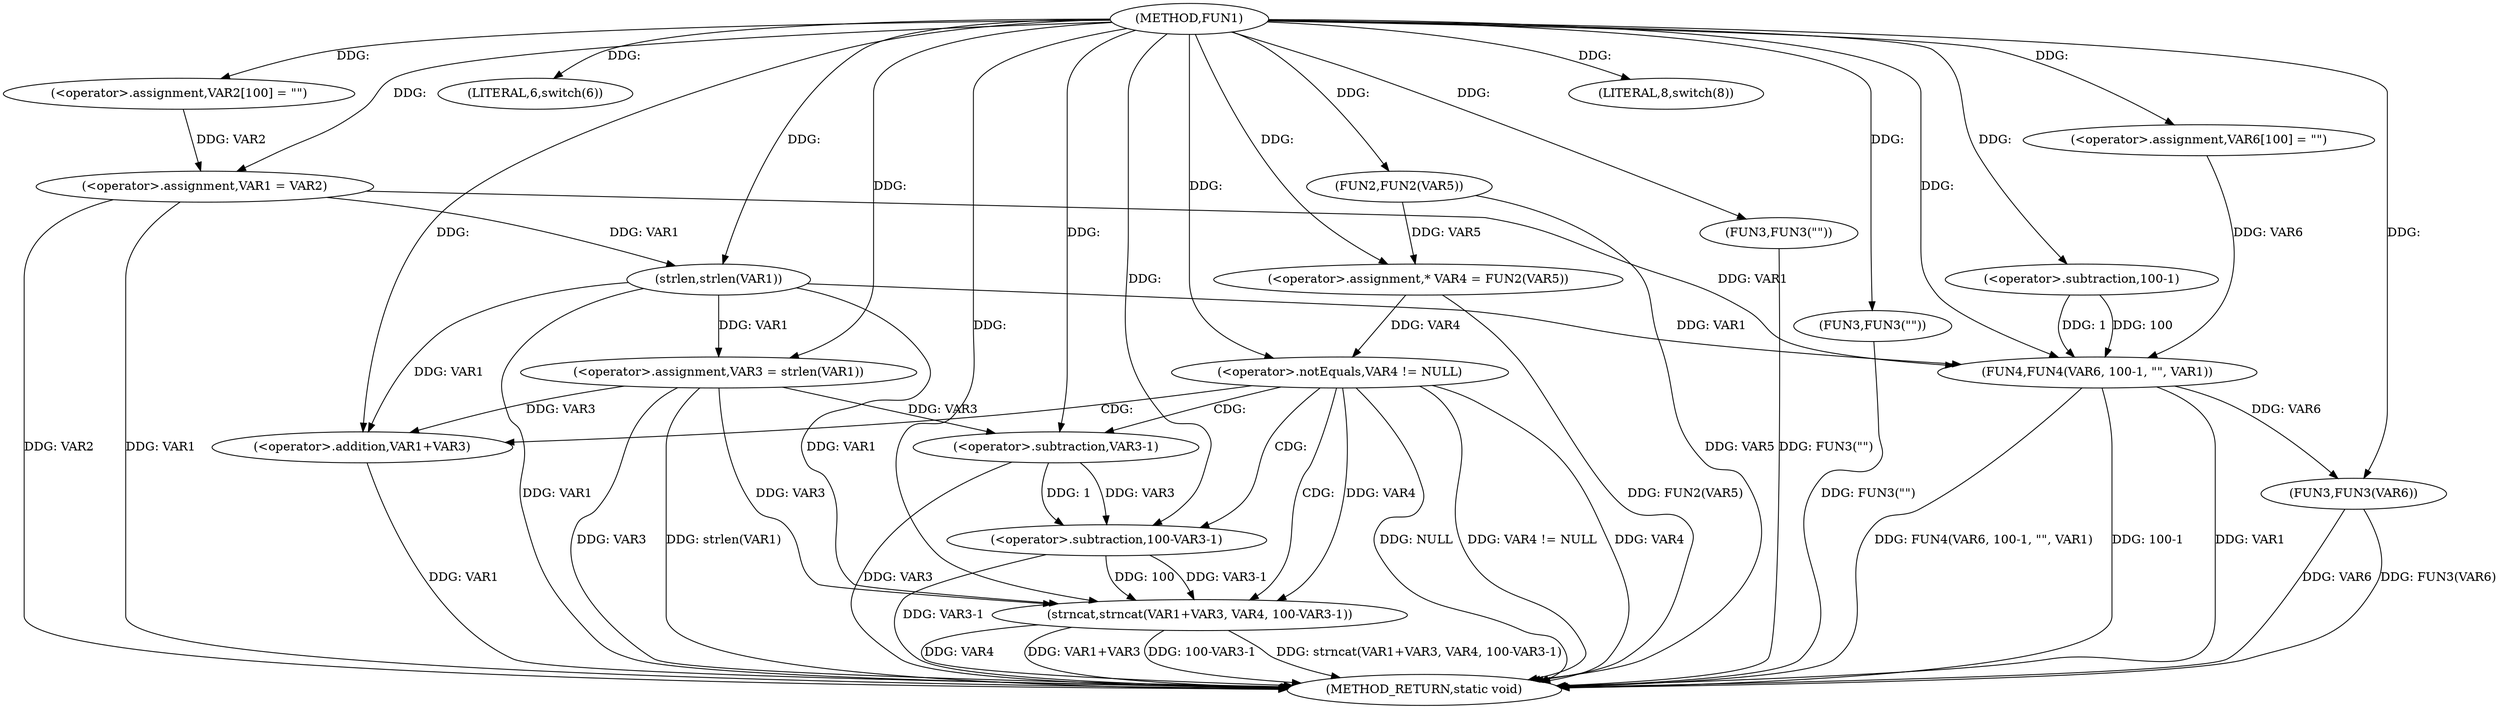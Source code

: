 digraph FUN1 {  
"1000100" [label = "(METHOD,FUN1)" ]
"1000168" [label = "(METHOD_RETURN,static void)" ]
"1000104" [label = "(<operator>.assignment,VAR2[100] = \"\")" ]
"1000107" [label = "(<operator>.assignment,VAR1 = VAR2)" ]
"1000111" [label = "(LITERAL,6,switch(6))" ]
"1000116" [label = "(<operator>.assignment,VAR3 = strlen(VAR1))" ]
"1000118" [label = "(strlen,strlen(VAR1))" ]
"1000121" [label = "(<operator>.assignment,* VAR4 = FUN2(VAR5))" ]
"1000123" [label = "(FUN2,FUN2(VAR5))" ]
"1000126" [label = "(<operator>.notEquals,VAR4 != NULL)" ]
"1000130" [label = "(strncat,strncat(VAR1+VAR3, VAR4, 100-VAR3-1))" ]
"1000131" [label = "(<operator>.addition,VAR1+VAR3)" ]
"1000135" [label = "(<operator>.subtraction,100-VAR3-1)" ]
"1000137" [label = "(<operator>.subtraction,VAR3-1)" ]
"1000142" [label = "(FUN3,FUN3(\"\"))" ]
"1000146" [label = "(LITERAL,8,switch(8))" ]
"1000149" [label = "(FUN3,FUN3(\"\"))" ]
"1000155" [label = "(<operator>.assignment,VAR6[100] = \"\")" ]
"1000158" [label = "(FUN4,FUN4(VAR6, 100-1, \"\", VAR1))" ]
"1000160" [label = "(<operator>.subtraction,100-1)" ]
"1000165" [label = "(FUN3,FUN3(VAR6))" ]
  "1000116" -> "1000168"  [ label = "DDG: VAR3"] 
  "1000142" -> "1000168"  [ label = "DDG: FUN3(\"\")"] 
  "1000107" -> "1000168"  [ label = "DDG: VAR1"] 
  "1000158" -> "1000168"  [ label = "DDG: 100-1"] 
  "1000165" -> "1000168"  [ label = "DDG: VAR6"] 
  "1000149" -> "1000168"  [ label = "DDG: FUN3(\"\")"] 
  "1000126" -> "1000168"  [ label = "DDG: VAR4"] 
  "1000116" -> "1000168"  [ label = "DDG: strlen(VAR1)"] 
  "1000130" -> "1000168"  [ label = "DDG: 100-VAR3-1"] 
  "1000118" -> "1000168"  [ label = "DDG: VAR1"] 
  "1000130" -> "1000168"  [ label = "DDG: strncat(VAR1+VAR3, VAR4, 100-VAR3-1)"] 
  "1000158" -> "1000168"  [ label = "DDG: VAR1"] 
  "1000126" -> "1000168"  [ label = "DDG: VAR4 != NULL"] 
  "1000121" -> "1000168"  [ label = "DDG: FUN2(VAR5)"] 
  "1000131" -> "1000168"  [ label = "DDG: VAR1"] 
  "1000158" -> "1000168"  [ label = "DDG: FUN4(VAR6, 100-1, \"\", VAR1)"] 
  "1000130" -> "1000168"  [ label = "DDG: VAR4"] 
  "1000126" -> "1000168"  [ label = "DDG: NULL"] 
  "1000137" -> "1000168"  [ label = "DDG: VAR3"] 
  "1000135" -> "1000168"  [ label = "DDG: VAR3-1"] 
  "1000107" -> "1000168"  [ label = "DDG: VAR2"] 
  "1000130" -> "1000168"  [ label = "DDG: VAR1+VAR3"] 
  "1000123" -> "1000168"  [ label = "DDG: VAR5"] 
  "1000165" -> "1000168"  [ label = "DDG: FUN3(VAR6)"] 
  "1000100" -> "1000104"  [ label = "DDG: "] 
  "1000104" -> "1000107"  [ label = "DDG: VAR2"] 
  "1000100" -> "1000107"  [ label = "DDG: "] 
  "1000100" -> "1000111"  [ label = "DDG: "] 
  "1000118" -> "1000116"  [ label = "DDG: VAR1"] 
  "1000100" -> "1000116"  [ label = "DDG: "] 
  "1000107" -> "1000118"  [ label = "DDG: VAR1"] 
  "1000100" -> "1000118"  [ label = "DDG: "] 
  "1000123" -> "1000121"  [ label = "DDG: VAR5"] 
  "1000100" -> "1000121"  [ label = "DDG: "] 
  "1000100" -> "1000123"  [ label = "DDG: "] 
  "1000121" -> "1000126"  [ label = "DDG: VAR4"] 
  "1000100" -> "1000126"  [ label = "DDG: "] 
  "1000118" -> "1000130"  [ label = "DDG: VAR1"] 
  "1000100" -> "1000130"  [ label = "DDG: "] 
  "1000116" -> "1000130"  [ label = "DDG: VAR3"] 
  "1000118" -> "1000131"  [ label = "DDG: VAR1"] 
  "1000100" -> "1000131"  [ label = "DDG: "] 
  "1000116" -> "1000131"  [ label = "DDG: VAR3"] 
  "1000126" -> "1000130"  [ label = "DDG: VAR4"] 
  "1000135" -> "1000130"  [ label = "DDG: 100"] 
  "1000135" -> "1000130"  [ label = "DDG: VAR3-1"] 
  "1000100" -> "1000135"  [ label = "DDG: "] 
  "1000137" -> "1000135"  [ label = "DDG: VAR3"] 
  "1000137" -> "1000135"  [ label = "DDG: 1"] 
  "1000100" -> "1000137"  [ label = "DDG: "] 
  "1000116" -> "1000137"  [ label = "DDG: VAR3"] 
  "1000100" -> "1000142"  [ label = "DDG: "] 
  "1000100" -> "1000146"  [ label = "DDG: "] 
  "1000100" -> "1000149"  [ label = "DDG: "] 
  "1000100" -> "1000155"  [ label = "DDG: "] 
  "1000155" -> "1000158"  [ label = "DDG: VAR6"] 
  "1000100" -> "1000158"  [ label = "DDG: "] 
  "1000160" -> "1000158"  [ label = "DDG: 100"] 
  "1000160" -> "1000158"  [ label = "DDG: 1"] 
  "1000100" -> "1000160"  [ label = "DDG: "] 
  "1000107" -> "1000158"  [ label = "DDG: VAR1"] 
  "1000118" -> "1000158"  [ label = "DDG: VAR1"] 
  "1000158" -> "1000165"  [ label = "DDG: VAR6"] 
  "1000100" -> "1000165"  [ label = "DDG: "] 
  "1000126" -> "1000131"  [ label = "CDG: "] 
  "1000126" -> "1000137"  [ label = "CDG: "] 
  "1000126" -> "1000130"  [ label = "CDG: "] 
  "1000126" -> "1000135"  [ label = "CDG: "] 
}
